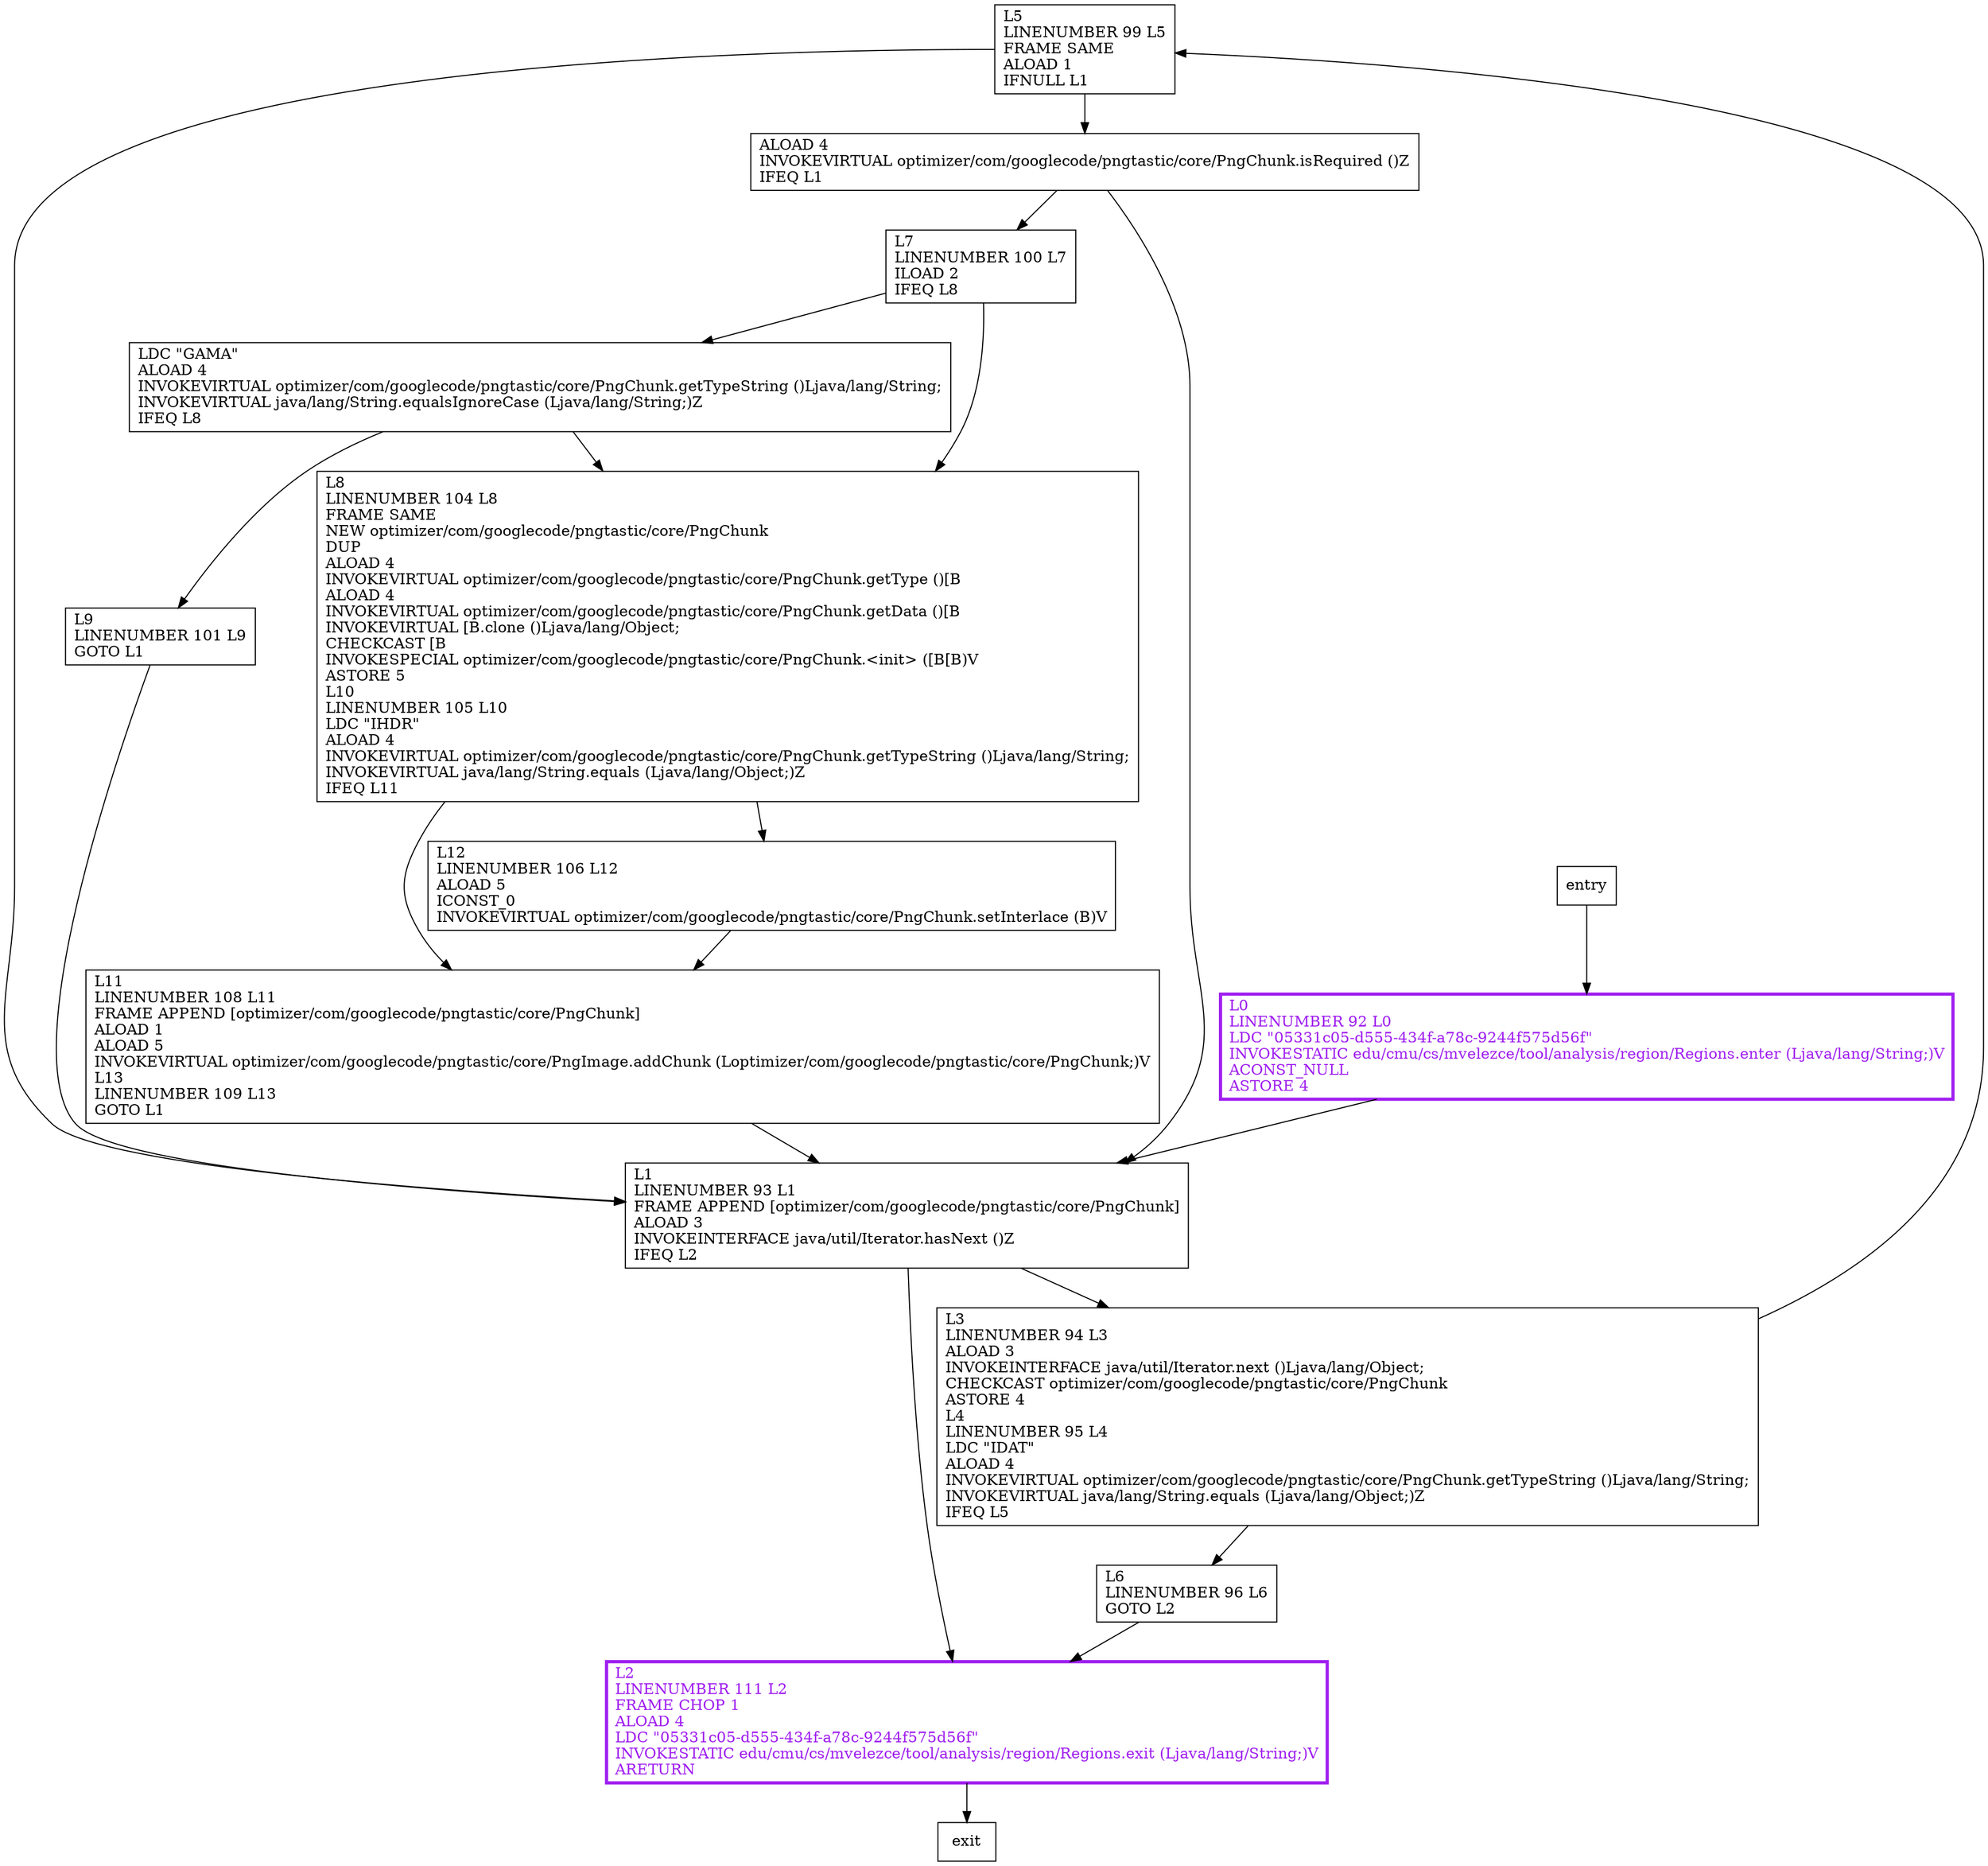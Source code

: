 digraph processHeadChunks {
node [shape=record];
1837206821 [label="L5\lLINENUMBER 99 L5\lFRAME SAME\lALOAD 1\lIFNULL L1\l"];
212759881 [label="ALOAD 4\lINVOKEVIRTUAL optimizer/com/googlecode/pngtastic/core/PngChunk.isRequired ()Z\lIFEQ L1\l"];
1047447766 [label="L6\lLINENUMBER 96 L6\lGOTO L2\l"];
1927693388 [label="L9\lLINENUMBER 101 L9\lGOTO L1\l"];
432416411 [label="L1\lLINENUMBER 93 L1\lFRAME APPEND [optimizer/com/googlecode/pngtastic/core/PngChunk]\lALOAD 3\lINVOKEINTERFACE java/util/Iterator.hasNext ()Z\lIFEQ L2\l"];
941902668 [label="L12\lLINENUMBER 106 L12\lALOAD 5\lICONST_0\lINVOKEVIRTUAL optimizer/com/googlecode/pngtastic/core/PngChunk.setInterlace (B)V\l"];
1698191078 [label="L2\lLINENUMBER 111 L2\lFRAME CHOP 1\lALOAD 4\lLDC \"05331c05-d555-434f-a78c-9244f575d56f\"\lINVOKESTATIC edu/cmu/cs/mvelezce/tool/analysis/region/Regions.exit (Ljava/lang/String;)V\lARETURN\l"];
1839671644 [label="L7\lLINENUMBER 100 L7\lILOAD 2\lIFEQ L8\l"];
693605703 [label="L3\lLINENUMBER 94 L3\lALOAD 3\lINVOKEINTERFACE java/util/Iterator.next ()Ljava/lang/Object;\lCHECKCAST optimizer/com/googlecode/pngtastic/core/PngChunk\lASTORE 4\lL4\lLINENUMBER 95 L4\lLDC \"IDAT\"\lALOAD 4\lINVOKEVIRTUAL optimizer/com/googlecode/pngtastic/core/PngChunk.getTypeString ()Ljava/lang/String;\lINVOKEVIRTUAL java/lang/String.equals (Ljava/lang/Object;)Z\lIFEQ L5\l"];
970808359 [label="L0\lLINENUMBER 92 L0\lLDC \"05331c05-d555-434f-a78c-9244f575d56f\"\lINVOKESTATIC edu/cmu/cs/mvelezce/tool/analysis/region/Regions.enter (Ljava/lang/String;)V\lACONST_NULL\lASTORE 4\l"];
633828422 [label="L8\lLINENUMBER 104 L8\lFRAME SAME\lNEW optimizer/com/googlecode/pngtastic/core/PngChunk\lDUP\lALOAD 4\lINVOKEVIRTUAL optimizer/com/googlecode/pngtastic/core/PngChunk.getType ()[B\lALOAD 4\lINVOKEVIRTUAL optimizer/com/googlecode/pngtastic/core/PngChunk.getData ()[B\lINVOKEVIRTUAL [B.clone ()Ljava/lang/Object;\lCHECKCAST [B\lINVOKESPECIAL optimizer/com/googlecode/pngtastic/core/PngChunk.\<init\> ([B[B)V\lASTORE 5\lL10\lLINENUMBER 105 L10\lLDC \"IHDR\"\lALOAD 4\lINVOKEVIRTUAL optimizer/com/googlecode/pngtastic/core/PngChunk.getTypeString ()Ljava/lang/String;\lINVOKEVIRTUAL java/lang/String.equals (Ljava/lang/Object;)Z\lIFEQ L11\l"];
220036251 [label="LDC \"GAMA\"\lALOAD 4\lINVOKEVIRTUAL optimizer/com/googlecode/pngtastic/core/PngChunk.getTypeString ()Ljava/lang/String;\lINVOKEVIRTUAL java/lang/String.equalsIgnoreCase (Ljava/lang/String;)Z\lIFEQ L8\l"];
643792517 [label="L11\lLINENUMBER 108 L11\lFRAME APPEND [optimizer/com/googlecode/pngtastic/core/PngChunk]\lALOAD 1\lALOAD 5\lINVOKEVIRTUAL optimizer/com/googlecode/pngtastic/core/PngImage.addChunk (Loptimizer/com/googlecode/pngtastic/core/PngChunk;)V\lL13\lLINENUMBER 109 L13\lGOTO L1\l"];
entry;
exit;
1837206821 -> 212759881;
1837206821 -> 432416411;
212759881 -> 1839671644;
212759881 -> 432416411;
1047447766 -> 1698191078;
1927693388 -> 432416411;
432416411 -> 1698191078;
432416411 -> 693605703;
entry -> 970808359;
941902668 -> 643792517;
1698191078 -> exit;
1839671644 -> 633828422;
1839671644 -> 220036251;
693605703 -> 1837206821;
693605703 -> 1047447766;
970808359 -> 432416411;
633828422 -> 941902668;
633828422 -> 643792517;
220036251 -> 1927693388;
220036251 -> 633828422;
643792517 -> 432416411;
1698191078[fontcolor="purple", penwidth=3, color="purple"];
970808359[fontcolor="purple", penwidth=3, color="purple"];
}

